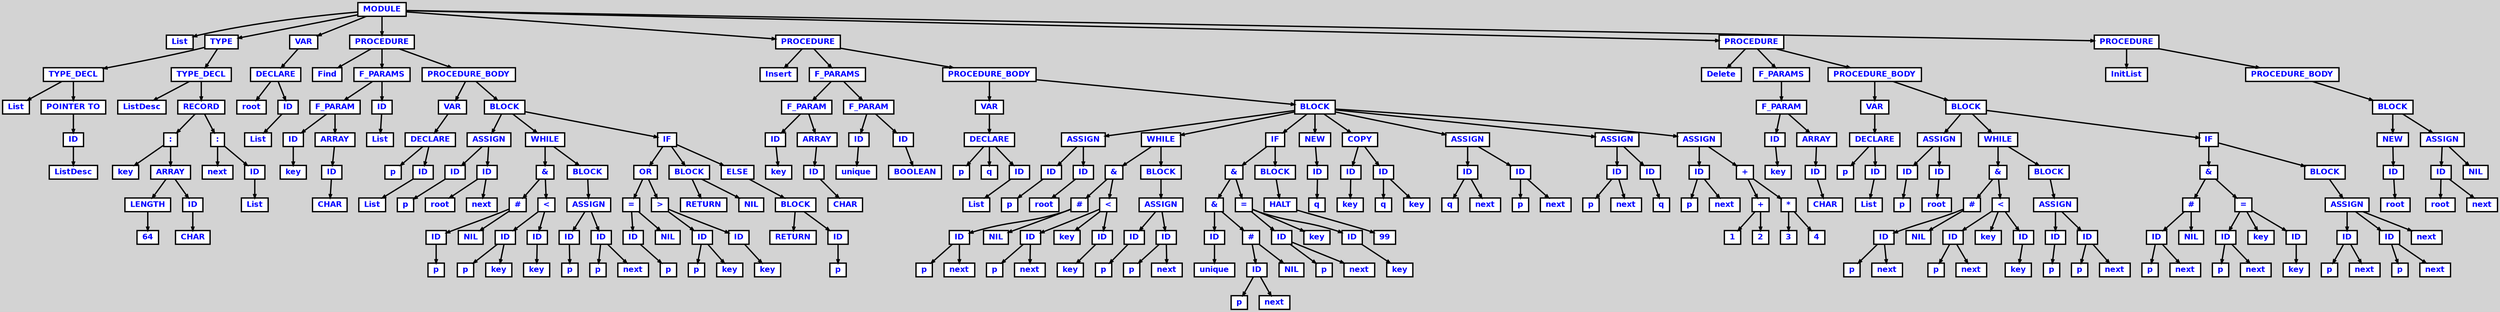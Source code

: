 digraph {

	ordering=out;
	ranksep=.4;
	bgcolor="lightgrey"; node [shape=box, fixedsize=false, fontsize=12, fontname="Helvetica-bold", fontcolor="blue"
		width=.25, height=.25, color="black", fillcolor="white", style="filled, solid, bold"];
	edge [arrowsize=.5, color="black", style="bold"]

  n0 [label="MODULE"];
  n1 [label="List"];
  n2 [label="TYPE"];
  n2 [label="TYPE"];
  n3 [label="TYPE_DECL"];
  n3 [label="TYPE_DECL"];
  n4 [label="List"];
  n5 [label="POINTER TO"];
  n5 [label="POINTER TO"];
  n6 [label="ID"];
  n6 [label="ID"];
  n7 [label="ListDesc"];
  n8 [label="TYPE_DECL"];
  n8 [label="TYPE_DECL"];
  n9 [label="ListDesc"];
  n10 [label="RECORD"];
  n10 [label="RECORD"];
  n11 [label=":"];
  n11 [label=":"];
  n12 [label="key"];
  n13 [label="ARRAY"];
  n13 [label="ARRAY"];
  n14 [label="LENGTH"];
  n14 [label="LENGTH"];
  n15 [label="64"];
  n16 [label="ID"];
  n16 [label="ID"];
  n17 [label="CHAR"];
  n18 [label=":"];
  n18 [label=":"];
  n19 [label="next"];
  n20 [label="ID"];
  n20 [label="ID"];
  n21 [label="List"];
  n22 [label="VAR"];
  n22 [label="VAR"];
  n23 [label="DECLARE"];
  n23 [label="DECLARE"];
  n24 [label="root"];
  n25 [label="ID"];
  n25 [label="ID"];
  n26 [label="List"];
  n27 [label="PROCEDURE"];
  n27 [label="PROCEDURE"];
  n28 [label="Find"];
  n29 [label="F_PARAMS"];
  n29 [label="F_PARAMS"];
  n30 [label="F_PARAM"];
  n30 [label="F_PARAM"];
  n31 [label="ID"];
  n31 [label="ID"];
  n32 [label="key"];
  n33 [label="ARRAY"];
  n33 [label="ARRAY"];
  n34 [label="ID"];
  n34 [label="ID"];
  n35 [label="CHAR"];
  n36 [label="ID"];
  n36 [label="ID"];
  n37 [label="List"];
  n38 [label="PROCEDURE_BODY"];
  n38 [label="PROCEDURE_BODY"];
  n39 [label="VAR"];
  n39 [label="VAR"];
  n40 [label="DECLARE"];
  n40 [label="DECLARE"];
  n41 [label="p"];
  n42 [label="ID"];
  n42 [label="ID"];
  n43 [label="List"];
  n44 [label="BLOCK"];
  n44 [label="BLOCK"];
  n45 [label="ASSIGN"];
  n45 [label="ASSIGN"];
  n46 [label="ID"];
  n46 [label="ID"];
  n47 [label="p"];
  n48 [label="ID"];
  n48 [label="ID"];
  n49 [label="root"];
  n50 [label="next"];
  n51 [label="WHILE"];
  n51 [label="WHILE"];
  n52 [label="&"];
  n52 [label="&"];
  n53 [label="#"];
  n53 [label="#"];
  n54 [label="ID"];
  n54 [label="ID"];
  n55 [label="p"];
  n56 [label="NIL"];
  n57 [label="<"];
  n57 [label="<"];
  n58 [label="ID"];
  n58 [label="ID"];
  n59 [label="p"];
  n60 [label="key"];
  n61 [label="ID"];
  n61 [label="ID"];
  n62 [label="key"];
  n63 [label="BLOCK"];
  n63 [label="BLOCK"];
  n64 [label="ASSIGN"];
  n64 [label="ASSIGN"];
  n65 [label="ID"];
  n65 [label="ID"];
  n66 [label="p"];
  n67 [label="ID"];
  n67 [label="ID"];
  n68 [label="p"];
  n69 [label="next"];
  n70 [label="IF"];
  n70 [label="IF"];
  n71 [label="OR"];
  n71 [label="OR"];
  n72 [label="="];
  n72 [label="="];
  n73 [label="ID"];
  n73 [label="ID"];
  n74 [label="p"];
  n75 [label="NIL"];
  n76 [label=">"];
  n76 [label=">"];
  n77 [label="ID"];
  n77 [label="ID"];
  n78 [label="p"];
  n79 [label="key"];
  n80 [label="ID"];
  n80 [label="ID"];
  n81 [label="key"];
  n82 [label="BLOCK"];
  n82 [label="BLOCK"];
  n83 [label="RETURN"];
  n84 [label="NIL"];
  n85 [label="ELSE"];
  n85 [label="ELSE"];
  n86 [label="BLOCK"];
  n86 [label="BLOCK"];
  n87 [label="RETURN"];
  n88 [label="ID"];
  n88 [label="ID"];
  n89 [label="p"];
  n90 [label="PROCEDURE"];
  n90 [label="PROCEDURE"];
  n91 [label="Insert"];
  n92 [label="F_PARAMS"];
  n92 [label="F_PARAMS"];
  n93 [label="F_PARAM"];
  n93 [label="F_PARAM"];
  n94 [label="ID"];
  n94 [label="ID"];
  n95 [label="key"];
  n96 [label="ARRAY"];
  n96 [label="ARRAY"];
  n97 [label="ID"];
  n97 [label="ID"];
  n98 [label="CHAR"];
  n99 [label="F_PARAM"];
  n99 [label="F_PARAM"];
  n100 [label="ID"];
  n100 [label="ID"];
  n101 [label="unique"];
  n102 [label="ID"];
  n102 [label="ID"];
  n103 [label="BOOLEAN"];
  n104 [label="PROCEDURE_BODY"];
  n104 [label="PROCEDURE_BODY"];
  n105 [label="VAR"];
  n105 [label="VAR"];
  n106 [label="DECLARE"];
  n106 [label="DECLARE"];
  n107 [label="p"];
  n108 [label="q"];
  n109 [label="ID"];
  n109 [label="ID"];
  n110 [label="List"];
  n111 [label="BLOCK"];
  n111 [label="BLOCK"];
  n112 [label="ASSIGN"];
  n112 [label="ASSIGN"];
  n113 [label="ID"];
  n113 [label="ID"];
  n114 [label="p"];
  n115 [label="ID"];
  n115 [label="ID"];
  n116 [label="root"];
  n117 [label="WHILE"];
  n117 [label="WHILE"];
  n118 [label="&"];
  n118 [label="&"];
  n119 [label="#"];
  n119 [label="#"];
  n120 [label="ID"];
  n120 [label="ID"];
  n121 [label="p"];
  n122 [label="next"];
  n123 [label="NIL"];
  n124 [label="<"];
  n124 [label="<"];
  n125 [label="ID"];
  n125 [label="ID"];
  n126 [label="p"];
  n127 [label="next"];
  n128 [label="key"];
  n129 [label="ID"];
  n129 [label="ID"];
  n130 [label="key"];
  n131 [label="BLOCK"];
  n131 [label="BLOCK"];
  n132 [label="ASSIGN"];
  n132 [label="ASSIGN"];
  n133 [label="ID"];
  n133 [label="ID"];
  n134 [label="p"];
  n135 [label="ID"];
  n135 [label="ID"];
  n136 [label="p"];
  n137 [label="next"];
  n138 [label="IF"];
  n138 [label="IF"];
  n139 [label="&"];
  n139 [label="&"];
  n140 [label="&"];
  n140 [label="&"];
  n141 [label="ID"];
  n141 [label="ID"];
  n142 [label="unique"];
  n143 [label="#"];
  n143 [label="#"];
  n144 [label="ID"];
  n144 [label="ID"];
  n145 [label="p"];
  n146 [label="next"];
  n147 [label="NIL"];
  n148 [label="="];
  n148 [label="="];
  n149 [label="ID"];
  n149 [label="ID"];
  n150 [label="p"];
  n151 [label="next"];
  n152 [label="key"];
  n153 [label="ID"];
  n153 [label="ID"];
  n154 [label="key"];
  n155 [label="BLOCK"];
  n155 [label="BLOCK"];
  n156 [label="HALT"];
  n156 [label="HALT"];
  n157 [label="99"];
  n158 [label="NEW"];
  n158 [label="NEW"];
  n159 [label="ID"];
  n159 [label="ID"];
  n160 [label="q"];
  n161 [label="COPY"];
  n161 [label="COPY"];
  n162 [label="ID"];
  n162 [label="ID"];
  n163 [label="key"];
  n164 [label="ID"];
  n164 [label="ID"];
  n165 [label="q"];
  n166 [label="key"];
  n167 [label="ASSIGN"];
  n167 [label="ASSIGN"];
  n168 [label="ID"];
  n168 [label="ID"];
  n169 [label="q"];
  n170 [label="next"];
  n171 [label="ID"];
  n171 [label="ID"];
  n172 [label="p"];
  n173 [label="next"];
  n174 [label="ASSIGN"];
  n174 [label="ASSIGN"];
  n175 [label="ID"];
  n175 [label="ID"];
  n176 [label="p"];
  n177 [label="next"];
  n178 [label="ID"];
  n178 [label="ID"];
  n179 [label="q"];
  n180 [label="ASSIGN"];
  n180 [label="ASSIGN"];
  n181 [label="ID"];
  n181 [label="ID"];
  n182 [label="p"];
  n183 [label="next"];
  n184 [label="+"];
  n184 [label="+"];
  n185 [label="+"];
  n185 [label="+"];
  n186 [label="1"];
  n187 [label="2"];
  n188 [label="*"];
  n188 [label="*"];
  n189 [label="3"];
  n190 [label="4"];
  n191 [label="PROCEDURE"];
  n191 [label="PROCEDURE"];
  n192 [label="Delete"];
  n193 [label="F_PARAMS"];
  n193 [label="F_PARAMS"];
  n194 [label="F_PARAM"];
  n194 [label="F_PARAM"];
  n195 [label="ID"];
  n195 [label="ID"];
  n196 [label="key"];
  n197 [label="ARRAY"];
  n197 [label="ARRAY"];
  n198 [label="ID"];
  n198 [label="ID"];
  n199 [label="CHAR"];
  n200 [label="PROCEDURE_BODY"];
  n200 [label="PROCEDURE_BODY"];
  n201 [label="VAR"];
  n201 [label="VAR"];
  n202 [label="DECLARE"];
  n202 [label="DECLARE"];
  n203 [label="p"];
  n204 [label="ID"];
  n204 [label="ID"];
  n205 [label="List"];
  n206 [label="BLOCK"];
  n206 [label="BLOCK"];
  n207 [label="ASSIGN"];
  n207 [label="ASSIGN"];
  n208 [label="ID"];
  n208 [label="ID"];
  n209 [label="p"];
  n210 [label="ID"];
  n210 [label="ID"];
  n211 [label="root"];
  n212 [label="WHILE"];
  n212 [label="WHILE"];
  n213 [label="&"];
  n213 [label="&"];
  n214 [label="#"];
  n214 [label="#"];
  n215 [label="ID"];
  n215 [label="ID"];
  n216 [label="p"];
  n217 [label="next"];
  n218 [label="NIL"];
  n219 [label="<"];
  n219 [label="<"];
  n220 [label="ID"];
  n220 [label="ID"];
  n221 [label="p"];
  n222 [label="next"];
  n223 [label="key"];
  n224 [label="ID"];
  n224 [label="ID"];
  n225 [label="key"];
  n226 [label="BLOCK"];
  n226 [label="BLOCK"];
  n227 [label="ASSIGN"];
  n227 [label="ASSIGN"];
  n228 [label="ID"];
  n228 [label="ID"];
  n229 [label="p"];
  n230 [label="ID"];
  n230 [label="ID"];
  n231 [label="p"];
  n232 [label="next"];
  n233 [label="IF"];
  n233 [label="IF"];
  n234 [label="&"];
  n234 [label="&"];
  n235 [label="#"];
  n235 [label="#"];
  n236 [label="ID"];
  n236 [label="ID"];
  n237 [label="p"];
  n238 [label="next"];
  n239 [label="NIL"];
  n240 [label="="];
  n240 [label="="];
  n241 [label="ID"];
  n241 [label="ID"];
  n242 [label="p"];
  n243 [label="next"];
  n244 [label="key"];
  n245 [label="ID"];
  n245 [label="ID"];
  n246 [label="key"];
  n247 [label="BLOCK"];
  n247 [label="BLOCK"];
  n248 [label="ASSIGN"];
  n248 [label="ASSIGN"];
  n249 [label="ID"];
  n249 [label="ID"];
  n250 [label="p"];
  n251 [label="next"];
  n252 [label="ID"];
  n252 [label="ID"];
  n253 [label="p"];
  n254 [label="next"];
  n255 [label="next"];
  n256 [label="PROCEDURE"];
  n256 [label="PROCEDURE"];
  n257 [label="InitList"];
  n258 [label="PROCEDURE_BODY"];
  n258 [label="PROCEDURE_BODY"];
  n259 [label="BLOCK"];
  n259 [label="BLOCK"];
  n260 [label="NEW"];
  n260 [label="NEW"];
  n261 [label="ID"];
  n261 [label="ID"];
  n262 [label="root"];
  n263 [label="ASSIGN"];
  n263 [label="ASSIGN"];
  n264 [label="ID"];
  n264 [label="ID"];
  n265 [label="root"];
  n266 [label="next"];
  n267 [label="NIL"];

  n0 -> n1 // "MODULE" -> "List"
  n0 -> n2 // "MODULE" -> "TYPE"
  n2 -> n3 // "TYPE" -> "TYPE_DECL"
  n3 -> n4 // "TYPE_DECL" -> "List"
  n3 -> n5 // "TYPE_DECL" -> "POINTER TO"
  n5 -> n6 // "POINTER TO" -> "ID"
  n6 -> n7 // "ID" -> "ListDesc"
  n2 -> n8 // "TYPE" -> "TYPE_DECL"
  n8 -> n9 // "TYPE_DECL" -> "ListDesc"
  n8 -> n10 // "TYPE_DECL" -> "RECORD"
  n10 -> n11 // "RECORD" -> ":"
  n11 -> n12 // ":" -> "key"
  n11 -> n13 // ":" -> "ARRAY"
  n13 -> n14 // "ARRAY" -> "LENGTH"
  n14 -> n15 // "LENGTH" -> "64"
  n13 -> n16 // "ARRAY" -> "ID"
  n16 -> n17 // "ID" -> "CHAR"
  n10 -> n18 // "RECORD" -> ":"
  n18 -> n19 // ":" -> "next"
  n18 -> n20 // ":" -> "ID"
  n20 -> n21 // "ID" -> "List"
  n0 -> n22 // "MODULE" -> "VAR"
  n22 -> n23 // "VAR" -> "DECLARE"
  n23 -> n24 // "DECLARE" -> "root"
  n23 -> n25 // "DECLARE" -> "ID"
  n25 -> n26 // "ID" -> "List"
  n0 -> n27 // "MODULE" -> "PROCEDURE"
  n27 -> n28 // "PROCEDURE" -> "Find"
  n27 -> n29 // "PROCEDURE" -> "F_PARAMS"
  n29 -> n30 // "F_PARAMS" -> "F_PARAM"
  n30 -> n31 // "F_PARAM" -> "ID"
  n31 -> n32 // "ID" -> "key"
  n30 -> n33 // "F_PARAM" -> "ARRAY"
  n33 -> n34 // "ARRAY" -> "ID"
  n34 -> n35 // "ID" -> "CHAR"
  n29 -> n36 // "F_PARAMS" -> "ID"
  n36 -> n37 // "ID" -> "List"
  n27 -> n38 // "PROCEDURE" -> "PROCEDURE_BODY"
  n38 -> n39 // "PROCEDURE_BODY" -> "VAR"
  n39 -> n40 // "VAR" -> "DECLARE"
  n40 -> n41 // "DECLARE" -> "p"
  n40 -> n42 // "DECLARE" -> "ID"
  n42 -> n43 // "ID" -> "List"
  n38 -> n44 // "PROCEDURE_BODY" -> "BLOCK"
  n44 -> n45 // "BLOCK" -> "ASSIGN"
  n45 -> n46 // "ASSIGN" -> "ID"
  n46 -> n47 // "ID" -> "p"
  n45 -> n48 // "ASSIGN" -> "ID"
  n48 -> n49 // "ID" -> "root"
  n48 -> n50 // "ID" -> "next"
  n44 -> n51 // "BLOCK" -> "WHILE"
  n51 -> n52 // "WHILE" -> "&"
  n52 -> n53 // "&" -> "#"
  n53 -> n54 // "#" -> "ID"
  n54 -> n55 // "ID" -> "p"
  n53 -> n56 // "#" -> "NIL"
  n52 -> n57 // "&" -> "<"
  n57 -> n58 // "<" -> "ID"
  n58 -> n59 // "ID" -> "p"
  n58 -> n60 // "ID" -> "key"
  n57 -> n61 // "<" -> "ID"
  n61 -> n62 // "ID" -> "key"
  n51 -> n63 // "WHILE" -> "BLOCK"
  n63 -> n64 // "BLOCK" -> "ASSIGN"
  n64 -> n65 // "ASSIGN" -> "ID"
  n65 -> n66 // "ID" -> "p"
  n64 -> n67 // "ASSIGN" -> "ID"
  n67 -> n68 // "ID" -> "p"
  n67 -> n69 // "ID" -> "next"
  n44 -> n70 // "BLOCK" -> "IF"
  n70 -> n71 // "IF" -> "OR"
  n71 -> n72 // "OR" -> "="
  n72 -> n73 // "=" -> "ID"
  n73 -> n74 // "ID" -> "p"
  n72 -> n75 // "=" -> "NIL"
  n71 -> n76 // "OR" -> ">"
  n76 -> n77 // ">" -> "ID"
  n77 -> n78 // "ID" -> "p"
  n77 -> n79 // "ID" -> "key"
  n76 -> n80 // ">" -> "ID"
  n80 -> n81 // "ID" -> "key"
  n70 -> n82 // "IF" -> "BLOCK"
  n82 -> n83 // "BLOCK" -> "RETURN"
  n82 -> n84 // "BLOCK" -> "NIL"
  n70 -> n85 // "IF" -> "ELSE"
  n85 -> n86 // "ELSE" -> "BLOCK"
  n86 -> n87 // "BLOCK" -> "RETURN"
  n86 -> n88 // "BLOCK" -> "ID"
  n88 -> n89 // "ID" -> "p"
  n0 -> n90 // "MODULE" -> "PROCEDURE"
  n90 -> n91 // "PROCEDURE" -> "Insert"
  n90 -> n92 // "PROCEDURE" -> "F_PARAMS"
  n92 -> n93 // "F_PARAMS" -> "F_PARAM"
  n93 -> n94 // "F_PARAM" -> "ID"
  n94 -> n95 // "ID" -> "key"
  n93 -> n96 // "F_PARAM" -> "ARRAY"
  n96 -> n97 // "ARRAY" -> "ID"
  n97 -> n98 // "ID" -> "CHAR"
  n92 -> n99 // "F_PARAMS" -> "F_PARAM"
  n99 -> n100 // "F_PARAM" -> "ID"
  n100 -> n101 // "ID" -> "unique"
  n99 -> n102 // "F_PARAM" -> "ID"
  n102 -> n103 // "ID" -> "BOOLEAN"
  n90 -> n104 // "PROCEDURE" -> "PROCEDURE_BODY"
  n104 -> n105 // "PROCEDURE_BODY" -> "VAR"
  n105 -> n106 // "VAR" -> "DECLARE"
  n106 -> n107 // "DECLARE" -> "p"
  n106 -> n108 // "DECLARE" -> "q"
  n106 -> n109 // "DECLARE" -> "ID"
  n109 -> n110 // "ID" -> "List"
  n104 -> n111 // "PROCEDURE_BODY" -> "BLOCK"
  n111 -> n112 // "BLOCK" -> "ASSIGN"
  n112 -> n113 // "ASSIGN" -> "ID"
  n113 -> n114 // "ID" -> "p"
  n112 -> n115 // "ASSIGN" -> "ID"
  n115 -> n116 // "ID" -> "root"
  n111 -> n117 // "BLOCK" -> "WHILE"
  n117 -> n118 // "WHILE" -> "&"
  n118 -> n119 // "&" -> "#"
  n119 -> n120 // "#" -> "ID"
  n120 -> n121 // "ID" -> "p"
  n120 -> n122 // "ID" -> "next"
  n119 -> n123 // "#" -> "NIL"
  n118 -> n124 // "&" -> "<"
  n124 -> n125 // "<" -> "ID"
  n125 -> n126 // "ID" -> "p"
  n125 -> n127 // "ID" -> "next"
  n124 -> n128 // "<" -> "key"
  n124 -> n129 // "<" -> "ID"
  n129 -> n130 // "ID" -> "key"
  n117 -> n131 // "WHILE" -> "BLOCK"
  n131 -> n132 // "BLOCK" -> "ASSIGN"
  n132 -> n133 // "ASSIGN" -> "ID"
  n133 -> n134 // "ID" -> "p"
  n132 -> n135 // "ASSIGN" -> "ID"
  n135 -> n136 // "ID" -> "p"
  n135 -> n137 // "ID" -> "next"
  n111 -> n138 // "BLOCK" -> "IF"
  n138 -> n139 // "IF" -> "&"
  n139 -> n140 // "&" -> "&"
  n140 -> n141 // "&" -> "ID"
  n141 -> n142 // "ID" -> "unique"
  n140 -> n143 // "&" -> "#"
  n143 -> n144 // "#" -> "ID"
  n144 -> n145 // "ID" -> "p"
  n144 -> n146 // "ID" -> "next"
  n143 -> n147 // "#" -> "NIL"
  n139 -> n148 // "&" -> "="
  n148 -> n149 // "=" -> "ID"
  n149 -> n150 // "ID" -> "p"
  n149 -> n151 // "ID" -> "next"
  n148 -> n152 // "=" -> "key"
  n148 -> n153 // "=" -> "ID"
  n153 -> n154 // "ID" -> "key"
  n138 -> n155 // "IF" -> "BLOCK"
  n155 -> n156 // "BLOCK" -> "HALT"
  n156 -> n157 // "HALT" -> "99"
  n111 -> n158 // "BLOCK" -> "NEW"
  n158 -> n159 // "NEW" -> "ID"
  n159 -> n160 // "ID" -> "q"
  n111 -> n161 // "BLOCK" -> "COPY"
  n161 -> n162 // "COPY" -> "ID"
  n162 -> n163 // "ID" -> "key"
  n161 -> n164 // "COPY" -> "ID"
  n164 -> n165 // "ID" -> "q"
  n164 -> n166 // "ID" -> "key"
  n111 -> n167 // "BLOCK" -> "ASSIGN"
  n167 -> n168 // "ASSIGN" -> "ID"
  n168 -> n169 // "ID" -> "q"
  n168 -> n170 // "ID" -> "next"
  n167 -> n171 // "ASSIGN" -> "ID"
  n171 -> n172 // "ID" -> "p"
  n171 -> n173 // "ID" -> "next"
  n111 -> n174 // "BLOCK" -> "ASSIGN"
  n174 -> n175 // "ASSIGN" -> "ID"
  n175 -> n176 // "ID" -> "p"
  n175 -> n177 // "ID" -> "next"
  n174 -> n178 // "ASSIGN" -> "ID"
  n178 -> n179 // "ID" -> "q"
  n111 -> n180 // "BLOCK" -> "ASSIGN"
  n180 -> n181 // "ASSIGN" -> "ID"
  n181 -> n182 // "ID" -> "p"
  n181 -> n183 // "ID" -> "next"
  n180 -> n184 // "ASSIGN" -> "+"
  n184 -> n185 // "+" -> "+"
  n185 -> n186 // "+" -> "1"
  n185 -> n187 // "+" -> "2"
  n184 -> n188 // "+" -> "*"
  n188 -> n189 // "*" -> "3"
  n188 -> n190 // "*" -> "4"
  n0 -> n191 // "MODULE" -> "PROCEDURE"
  n191 -> n192 // "PROCEDURE" -> "Delete"
  n191 -> n193 // "PROCEDURE" -> "F_PARAMS"
  n193 -> n194 // "F_PARAMS" -> "F_PARAM"
  n194 -> n195 // "F_PARAM" -> "ID"
  n195 -> n196 // "ID" -> "key"
  n194 -> n197 // "F_PARAM" -> "ARRAY"
  n197 -> n198 // "ARRAY" -> "ID"
  n198 -> n199 // "ID" -> "CHAR"
  n191 -> n200 // "PROCEDURE" -> "PROCEDURE_BODY"
  n200 -> n201 // "PROCEDURE_BODY" -> "VAR"
  n201 -> n202 // "VAR" -> "DECLARE"
  n202 -> n203 // "DECLARE" -> "p"
  n202 -> n204 // "DECLARE" -> "ID"
  n204 -> n205 // "ID" -> "List"
  n200 -> n206 // "PROCEDURE_BODY" -> "BLOCK"
  n206 -> n207 // "BLOCK" -> "ASSIGN"
  n207 -> n208 // "ASSIGN" -> "ID"
  n208 -> n209 // "ID" -> "p"
  n207 -> n210 // "ASSIGN" -> "ID"
  n210 -> n211 // "ID" -> "root"
  n206 -> n212 // "BLOCK" -> "WHILE"
  n212 -> n213 // "WHILE" -> "&"
  n213 -> n214 // "&" -> "#"
  n214 -> n215 // "#" -> "ID"
  n215 -> n216 // "ID" -> "p"
  n215 -> n217 // "ID" -> "next"
  n214 -> n218 // "#" -> "NIL"
  n213 -> n219 // "&" -> "<"
  n219 -> n220 // "<" -> "ID"
  n220 -> n221 // "ID" -> "p"
  n220 -> n222 // "ID" -> "next"
  n219 -> n223 // "<" -> "key"
  n219 -> n224 // "<" -> "ID"
  n224 -> n225 // "ID" -> "key"
  n212 -> n226 // "WHILE" -> "BLOCK"
  n226 -> n227 // "BLOCK" -> "ASSIGN"
  n227 -> n228 // "ASSIGN" -> "ID"
  n228 -> n229 // "ID" -> "p"
  n227 -> n230 // "ASSIGN" -> "ID"
  n230 -> n231 // "ID" -> "p"
  n230 -> n232 // "ID" -> "next"
  n206 -> n233 // "BLOCK" -> "IF"
  n233 -> n234 // "IF" -> "&"
  n234 -> n235 // "&" -> "#"
  n235 -> n236 // "#" -> "ID"
  n236 -> n237 // "ID" -> "p"
  n236 -> n238 // "ID" -> "next"
  n235 -> n239 // "#" -> "NIL"
  n234 -> n240 // "&" -> "="
  n240 -> n241 // "=" -> "ID"
  n241 -> n242 // "ID" -> "p"
  n241 -> n243 // "ID" -> "next"
  n240 -> n244 // "=" -> "key"
  n240 -> n245 // "=" -> "ID"
  n245 -> n246 // "ID" -> "key"
  n233 -> n247 // "IF" -> "BLOCK"
  n247 -> n248 // "BLOCK" -> "ASSIGN"
  n248 -> n249 // "ASSIGN" -> "ID"
  n249 -> n250 // "ID" -> "p"
  n249 -> n251 // "ID" -> "next"
  n248 -> n252 // "ASSIGN" -> "ID"
  n252 -> n253 // "ID" -> "p"
  n252 -> n254 // "ID" -> "next"
  n248 -> n255 // "ASSIGN" -> "next"
  n0 -> n256 // "MODULE" -> "PROCEDURE"
  n256 -> n257 // "PROCEDURE" -> "InitList"
  n256 -> n258 // "PROCEDURE" -> "PROCEDURE_BODY"
  n258 -> n259 // "PROCEDURE_BODY" -> "BLOCK"
  n259 -> n260 // "BLOCK" -> "NEW"
  n260 -> n261 // "NEW" -> "ID"
  n261 -> n262 // "ID" -> "root"
  n259 -> n263 // "BLOCK" -> "ASSIGN"
  n263 -> n264 // "ASSIGN" -> "ID"
  n264 -> n265 // "ID" -> "root"
  n264 -> n266 // "ID" -> "next"
  n263 -> n267 // "ASSIGN" -> "NIL"

}
